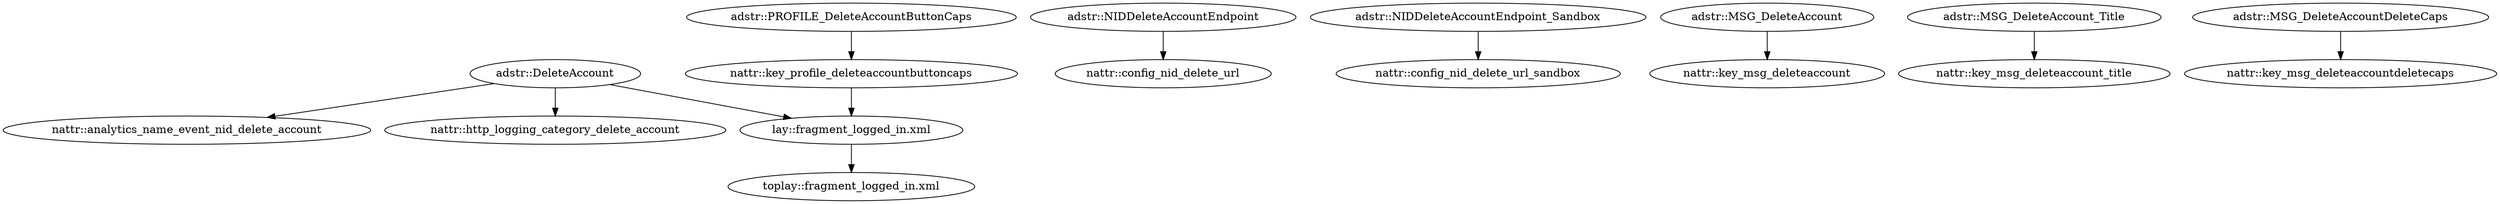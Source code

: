 digraph G {
"adstr::DeleteAccount" -> "nattr::analytics_name_event_nid_delete_account"
"adstr::DeleteAccount" -> "nattr::http_logging_category_delete_account"
"adstr::NIDDeleteAccountEndpoint" -> "nattr::config_nid_delete_url"
"adstr::NIDDeleteAccountEndpoint_Sandbox" -> "nattr::config_nid_delete_url_sandbox"
"adstr::MSG_DeleteAccount" -> "nattr::key_msg_deleteaccount"
"adstr::MSG_DeleteAccount_Title" -> "nattr::key_msg_deleteaccount_title"
"adstr::MSG_DeleteAccountDeleteCaps" -> "nattr::key_msg_deleteaccountdeletecaps"
"adstr::PROFILE_DeleteAccountButtonCaps" -> "nattr::key_profile_deleteaccountbuttoncaps"
"adstr::DeleteAccount" -> "lay::fragment_logged_in.xml"
"nattr::key_profile_deleteaccountbuttoncaps" -> "lay::fragment_logged_in.xml"
"lay::fragment_logged_in.xml" -> "toplay::fragment_logged_in.xml"
}
